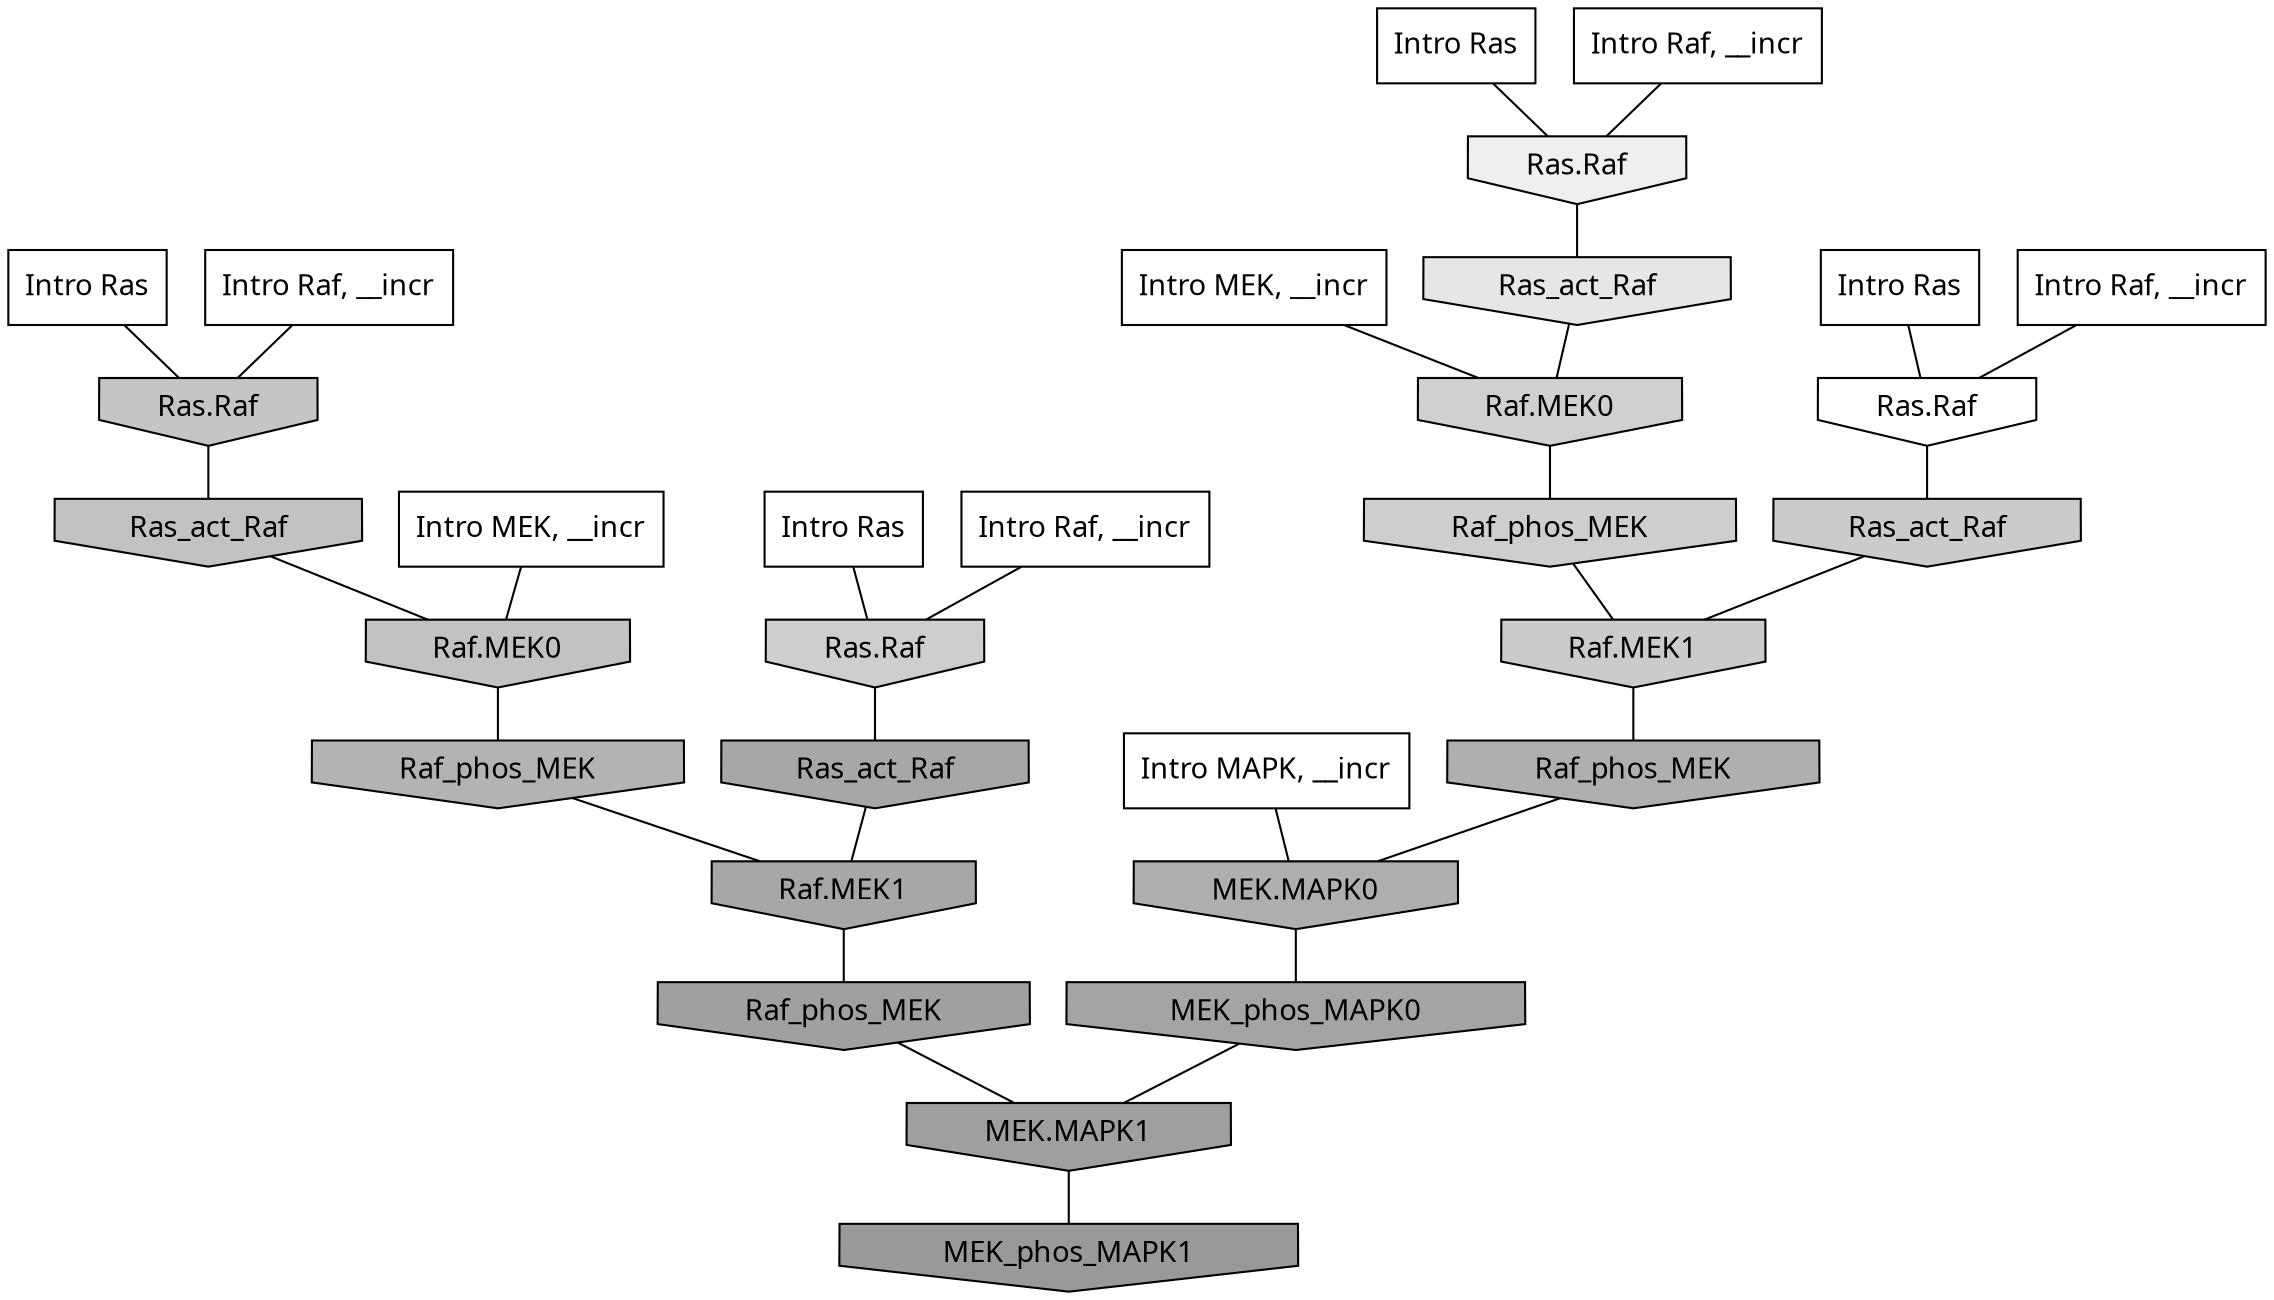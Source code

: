 digraph G{
  rankdir="TB";
  ranksep=0.30;
  node [fontname="CMU Serif"];
  edge [fontname="CMU Serif"];
  
  11 [label="Intro Ras", shape=rectangle, style=filled, fillcolor="0.000 0.000 1.000"]
  
  78 [label="Intro Ras", shape=rectangle, style=filled, fillcolor="0.000 0.000 1.000"]
  
  84 [label="Intro Ras", shape=rectangle, style=filled, fillcolor="0.000 0.000 1.000"]
  
  91 [label="Intro Ras", shape=rectangle, style=filled, fillcolor="0.000 0.000 1.000"]
  
  293 [label="Intro Raf, __incr", shape=rectangle, style=filled, fillcolor="0.000 0.000 1.000"]
  
  438 [label="Intro Raf, __incr", shape=rectangle, style=filled, fillcolor="0.000 0.000 1.000"]
  
  675 [label="Intro Raf, __incr", shape=rectangle, style=filled, fillcolor="0.000 0.000 1.000"]
  
  1059 [label="Intro Raf, __incr", shape=rectangle, style=filled, fillcolor="0.000 0.000 1.000"]
  
  1227 [label="Intro MEK, __incr", shape=rectangle, style=filled, fillcolor="0.000 0.000 1.000"]
  
  2019 [label="Intro MEK, __incr", shape=rectangle, style=filled, fillcolor="0.000 0.000 1.000"]
  
  2449 [label="Intro MAPK, __incr", shape=rectangle, style=filled, fillcolor="0.000 0.000 1.000"]
  
  3291 [label="Ras.Raf", shape=invhouse, style=filled, fillcolor="0.000 0.000 1.000"]
  
  3904 [label="Ras.Raf", shape=invhouse, style=filled, fillcolor="0.000 0.000 0.934"]
  
  4444 [label="Ras_act_Raf", shape=invhouse, style=filled, fillcolor="0.000 0.000 0.899"]
  
  5989 [label="Raf.MEK0", shape=invhouse, style=filled, fillcolor="0.000 0.000 0.813"]
  
  6097 [label="Raf_phos_MEK", shape=invhouse, style=filled, fillcolor="0.000 0.000 0.807"]
  
  6106 [label="Ras.Raf", shape=invhouse, style=filled, fillcolor="0.000 0.000 0.807"]
  
  6409 [label="Ras_act_Raf", shape=invhouse, style=filled, fillcolor="0.000 0.000 0.794"]
  
  6413 [label="Raf.MEK1", shape=invhouse, style=filled, fillcolor="0.000 0.000 0.794"]
  
  7010 [label="Ras.Raf", shape=invhouse, style=filled, fillcolor="0.000 0.000 0.772"]
  
  7386 [label="Ras_act_Raf", shape=invhouse, style=filled, fillcolor="0.000 0.000 0.761"]
  
  7392 [label="Raf.MEK0", shape=invhouse, style=filled, fillcolor="0.000 0.000 0.761"]
  
  9482 [label="Raf_phos_MEK", shape=invhouse, style=filled, fillcolor="0.000 0.000 0.703"]
  
  10277 [label="Raf_phos_MEK", shape=invhouse, style=filled, fillcolor="0.000 0.000 0.686"]
  
  10284 [label="MEK.MAPK0", shape=invhouse, style=filled, fillcolor="0.000 0.000 0.686"]
  
  12006 [label="Ras_act_Raf", shape=invhouse, style=filled, fillcolor="0.000 0.000 0.655"]
  
  12008 [label="Raf.MEK1", shape=invhouse, style=filled, fillcolor="0.000 0.000 0.655"]
  
  12835 [label="MEK_phos_MAPK0", shape=invhouse, style=filled, fillcolor="0.000 0.000 0.642"]
  
  13792 [label="Raf_phos_MEK", shape=invhouse, style=filled, fillcolor="0.000 0.000 0.627"]
  
  14198 [label="MEK.MAPK1", shape=invhouse, style=filled, fillcolor="0.000 0.000 0.622"]
  
  15694 [label="MEK_phos_MAPK1", shape=invhouse, style=filled, fillcolor="0.000 0.000 0.600"]
  
  
  14198 -> 15694 [dir=none, color="0.000 0.000 0.000"] 
  13792 -> 14198 [dir=none, color="0.000 0.000 0.000"] 
  12835 -> 14198 [dir=none, color="0.000 0.000 0.000"] 
  12008 -> 13792 [dir=none, color="0.000 0.000 0.000"] 
  12006 -> 12008 [dir=none, color="0.000 0.000 0.000"] 
  10284 -> 12835 [dir=none, color="0.000 0.000 0.000"] 
  10277 -> 10284 [dir=none, color="0.000 0.000 0.000"] 
  9482 -> 12008 [dir=none, color="0.000 0.000 0.000"] 
  7392 -> 9482 [dir=none, color="0.000 0.000 0.000"] 
  7386 -> 7392 [dir=none, color="0.000 0.000 0.000"] 
  7010 -> 7386 [dir=none, color="0.000 0.000 0.000"] 
  6413 -> 10277 [dir=none, color="0.000 0.000 0.000"] 
  6409 -> 6413 [dir=none, color="0.000 0.000 0.000"] 
  6106 -> 12006 [dir=none, color="0.000 0.000 0.000"] 
  6097 -> 6413 [dir=none, color="0.000 0.000 0.000"] 
  5989 -> 6097 [dir=none, color="0.000 0.000 0.000"] 
  4444 -> 5989 [dir=none, color="0.000 0.000 0.000"] 
  3904 -> 4444 [dir=none, color="0.000 0.000 0.000"] 
  3291 -> 6409 [dir=none, color="0.000 0.000 0.000"] 
  2449 -> 10284 [dir=none, color="0.000 0.000 0.000"] 
  2019 -> 5989 [dir=none, color="0.000 0.000 0.000"] 
  1227 -> 7392 [dir=none, color="0.000 0.000 0.000"] 
  1059 -> 3904 [dir=none, color="0.000 0.000 0.000"] 
  675 -> 7010 [dir=none, color="0.000 0.000 0.000"] 
  438 -> 6106 [dir=none, color="0.000 0.000 0.000"] 
  293 -> 3291 [dir=none, color="0.000 0.000 0.000"] 
  91 -> 3291 [dir=none, color="0.000 0.000 0.000"] 
  84 -> 3904 [dir=none, color="0.000 0.000 0.000"] 
  78 -> 6106 [dir=none, color="0.000 0.000 0.000"] 
  11 -> 7010 [dir=none, color="0.000 0.000 0.000"] 
  
  }
